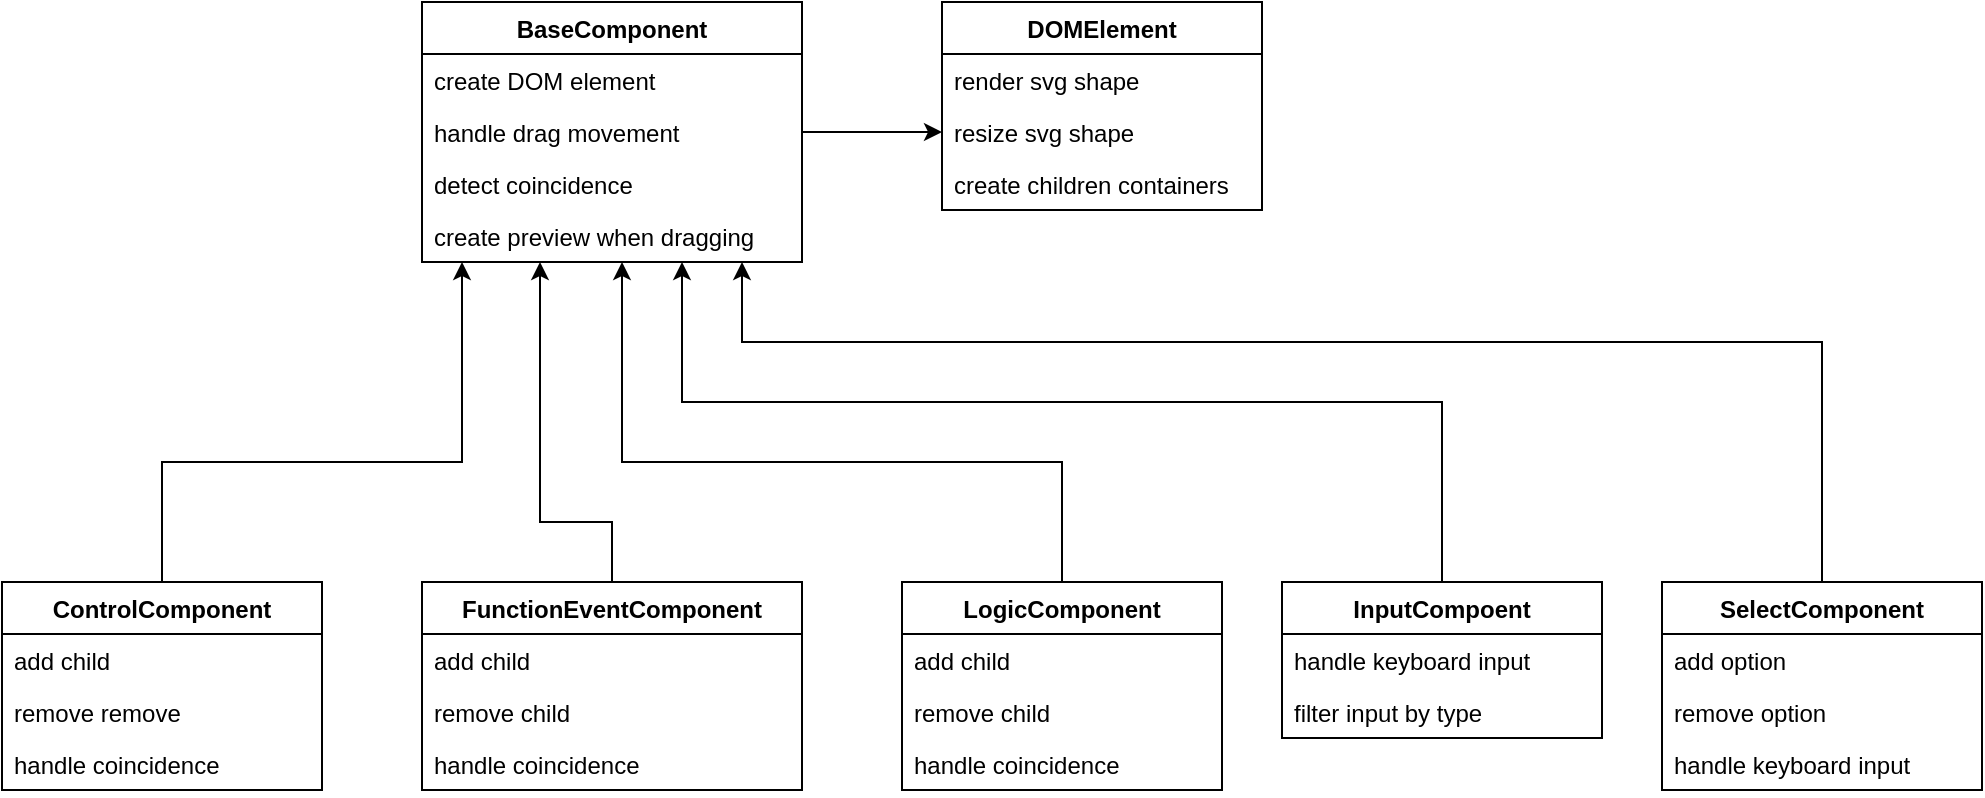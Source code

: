 <mxfile version="12.7.2" type="device"><diagram id="jol9_zvep0mf7HGl_a0_" name="Page-1"><mxGraphModel dx="1240" dy="763" grid="1" gridSize="10" guides="1" tooltips="1" connect="1" arrows="1" fold="1" page="1" pageScale="1" pageWidth="1169" pageHeight="827" math="0" shadow="0"><root><mxCell id="0"/><mxCell id="1" parent="0"/><mxCell id="fxNHDoIToDpu3xIwWwC2-4" value="BaseComponent" style="swimlane;fontStyle=1;align=center;verticalAlign=top;childLayout=stackLayout;horizontal=1;startSize=26;horizontalStack=0;resizeParent=1;resizeParentMax=0;resizeLast=0;collapsible=1;marginBottom=0;" vertex="1" parent="1"><mxGeometry x="320" y="170" width="190" height="130" as="geometry"><mxRectangle x="320" y="170" width="130" height="26" as="alternateBounds"/></mxGeometry></mxCell><mxCell id="fxNHDoIToDpu3xIwWwC2-5" value="create DOM element" style="text;strokeColor=none;fillColor=none;align=left;verticalAlign=top;spacingLeft=4;spacingRight=4;overflow=hidden;rotatable=0;points=[[0,0.5],[1,0.5]];portConstraint=eastwest;" vertex="1" parent="fxNHDoIToDpu3xIwWwC2-4"><mxGeometry y="26" width="190" height="26" as="geometry"/></mxCell><mxCell id="fxNHDoIToDpu3xIwWwC2-6" value="handle drag movement" style="text;strokeColor=none;fillColor=none;align=left;verticalAlign=top;spacingLeft=4;spacingRight=4;overflow=hidden;rotatable=0;points=[[0,0.5],[1,0.5]];portConstraint=eastwest;" vertex="1" parent="fxNHDoIToDpu3xIwWwC2-4"><mxGeometry y="52" width="190" height="26" as="geometry"/></mxCell><mxCell id="fxNHDoIToDpu3xIwWwC2-7" value="detect coincidence" style="text;strokeColor=none;fillColor=none;align=left;verticalAlign=top;spacingLeft=4;spacingRight=4;overflow=hidden;rotatable=0;points=[[0,0.5],[1,0.5]];portConstraint=eastwest;" vertex="1" parent="fxNHDoIToDpu3xIwWwC2-4"><mxGeometry y="78" width="190" height="26" as="geometry"/></mxCell><mxCell id="fxNHDoIToDpu3xIwWwC2-47" value="create preview when dragging" style="text;strokeColor=none;fillColor=none;align=left;verticalAlign=top;spacingLeft=4;spacingRight=4;overflow=hidden;rotatable=0;points=[[0,0.5],[1,0.5]];portConstraint=eastwest;" vertex="1" parent="fxNHDoIToDpu3xIwWwC2-4"><mxGeometry y="104" width="190" height="26" as="geometry"/></mxCell><mxCell id="fxNHDoIToDpu3xIwWwC2-8" value="DOMElement" style="swimlane;fontStyle=1;align=center;verticalAlign=top;childLayout=stackLayout;horizontal=1;startSize=26;horizontalStack=0;resizeParent=1;resizeParentMax=0;resizeLast=0;collapsible=1;marginBottom=0;" vertex="1" parent="1"><mxGeometry x="580" y="170" width="160" height="104" as="geometry"><mxRectangle x="580" y="450" width="130" height="26" as="alternateBounds"/></mxGeometry></mxCell><mxCell id="fxNHDoIToDpu3xIwWwC2-9" value="render svg shape" style="text;strokeColor=none;fillColor=none;align=left;verticalAlign=top;spacingLeft=4;spacingRight=4;overflow=hidden;rotatable=0;points=[[0,0.5],[1,0.5]];portConstraint=eastwest;" vertex="1" parent="fxNHDoIToDpu3xIwWwC2-8"><mxGeometry y="26" width="160" height="26" as="geometry"/></mxCell><mxCell id="fxNHDoIToDpu3xIwWwC2-10" value="resize svg shape" style="text;strokeColor=none;fillColor=none;align=left;verticalAlign=top;spacingLeft=4;spacingRight=4;overflow=hidden;rotatable=0;points=[[0,0.5],[1,0.5]];portConstraint=eastwest;" vertex="1" parent="fxNHDoIToDpu3xIwWwC2-8"><mxGeometry y="52" width="160" height="26" as="geometry"/></mxCell><mxCell id="fxNHDoIToDpu3xIwWwC2-11" value="create children containers" style="text;strokeColor=none;fillColor=none;align=left;verticalAlign=top;spacingLeft=4;spacingRight=4;overflow=hidden;rotatable=0;points=[[0,0.5],[1,0.5]];portConstraint=eastwest;" vertex="1" parent="fxNHDoIToDpu3xIwWwC2-8"><mxGeometry y="78" width="160" height="26" as="geometry"/></mxCell><mxCell id="fxNHDoIToDpu3xIwWwC2-13" style="edgeStyle=orthogonalEdgeStyle;rounded=0;orthogonalLoop=1;jettySize=auto;html=1;exitX=1;exitY=0.5;exitDx=0;exitDy=0;entryX=0;entryY=0.5;entryDx=0;entryDy=0;" edge="1" parent="1" source="fxNHDoIToDpu3xIwWwC2-6" target="fxNHDoIToDpu3xIwWwC2-10"><mxGeometry relative="1" as="geometry"/></mxCell><mxCell id="fxNHDoIToDpu3xIwWwC2-35" style="edgeStyle=orthogonalEdgeStyle;rounded=0;orthogonalLoop=1;jettySize=auto;html=1;exitX=0.5;exitY=0;exitDx=0;exitDy=0;" edge="1" parent="1" source="fxNHDoIToDpu3xIwWwC2-14" target="fxNHDoIToDpu3xIwWwC2-4"><mxGeometry relative="1" as="geometry"><mxPoint x="340" y="300" as="targetPoint"/><Array as="points"><mxPoint x="190" y="400"/><mxPoint x="340" y="400"/></Array></mxGeometry></mxCell><mxCell id="fxNHDoIToDpu3xIwWwC2-14" value="ControlComponent" style="swimlane;fontStyle=1;align=center;verticalAlign=top;childLayout=stackLayout;horizontal=1;startSize=26;horizontalStack=0;resizeParent=1;resizeParentMax=0;resizeLast=0;collapsible=1;marginBottom=0;" vertex="1" parent="1"><mxGeometry x="110" y="460" width="160" height="104" as="geometry"/></mxCell><mxCell id="fxNHDoIToDpu3xIwWwC2-15" value="add child" style="text;strokeColor=none;fillColor=none;align=left;verticalAlign=top;spacingLeft=4;spacingRight=4;overflow=hidden;rotatable=0;points=[[0,0.5],[1,0.5]];portConstraint=eastwest;" vertex="1" parent="fxNHDoIToDpu3xIwWwC2-14"><mxGeometry y="26" width="160" height="26" as="geometry"/></mxCell><mxCell id="fxNHDoIToDpu3xIwWwC2-17" value="remove remove" style="text;strokeColor=none;fillColor=none;align=left;verticalAlign=top;spacingLeft=4;spacingRight=4;overflow=hidden;rotatable=0;points=[[0,0.5],[1,0.5]];portConstraint=eastwest;" vertex="1" parent="fxNHDoIToDpu3xIwWwC2-14"><mxGeometry y="52" width="160" height="26" as="geometry"/></mxCell><mxCell id="fxNHDoIToDpu3xIwWwC2-18" value="handle coincidence" style="text;strokeColor=none;fillColor=none;align=left;verticalAlign=top;spacingLeft=4;spacingRight=4;overflow=hidden;rotatable=0;points=[[0,0.5],[1,0.5]];portConstraint=eastwest;" vertex="1" parent="fxNHDoIToDpu3xIwWwC2-14"><mxGeometry y="78" width="160" height="26" as="geometry"/></mxCell><mxCell id="fxNHDoIToDpu3xIwWwC2-39" style="edgeStyle=orthogonalEdgeStyle;rounded=0;orthogonalLoop=1;jettySize=auto;html=1;exitX=0.5;exitY=0;exitDx=0;exitDy=0;" edge="1" parent="1" source="fxNHDoIToDpu3xIwWwC2-19" target="fxNHDoIToDpu3xIwWwC2-47"><mxGeometry relative="1" as="geometry"><mxPoint x="401" y="300" as="targetPoint"/><Array as="points"><mxPoint x="640" y="400"/><mxPoint x="420" y="400"/></Array></mxGeometry></mxCell><mxCell id="fxNHDoIToDpu3xIwWwC2-19" value="LogicComponent" style="swimlane;fontStyle=1;align=center;verticalAlign=top;childLayout=stackLayout;horizontal=1;startSize=26;horizontalStack=0;resizeParent=1;resizeParentMax=0;resizeLast=0;collapsible=1;marginBottom=0;" vertex="1" parent="1"><mxGeometry x="560" y="460" width="160" height="104" as="geometry"><mxRectangle x="560" y="460" width="130" height="26" as="alternateBounds"/></mxGeometry></mxCell><mxCell id="fxNHDoIToDpu3xIwWwC2-20" value="add child" style="text;strokeColor=none;fillColor=none;align=left;verticalAlign=top;spacingLeft=4;spacingRight=4;overflow=hidden;rotatable=0;points=[[0,0.5],[1,0.5]];portConstraint=eastwest;" vertex="1" parent="fxNHDoIToDpu3xIwWwC2-19"><mxGeometry y="26" width="160" height="26" as="geometry"/></mxCell><mxCell id="fxNHDoIToDpu3xIwWwC2-21" value="remove child" style="text;strokeColor=none;fillColor=none;align=left;verticalAlign=top;spacingLeft=4;spacingRight=4;overflow=hidden;rotatable=0;points=[[0,0.5],[1,0.5]];portConstraint=eastwest;" vertex="1" parent="fxNHDoIToDpu3xIwWwC2-19"><mxGeometry y="52" width="160" height="26" as="geometry"/></mxCell><mxCell id="fxNHDoIToDpu3xIwWwC2-22" value="handle coincidence" style="text;strokeColor=none;fillColor=none;align=left;verticalAlign=top;spacingLeft=4;spacingRight=4;overflow=hidden;rotatable=0;points=[[0,0.5],[1,0.5]];portConstraint=eastwest;" vertex="1" parent="fxNHDoIToDpu3xIwWwC2-19"><mxGeometry y="78" width="160" height="26" as="geometry"/></mxCell><mxCell id="fxNHDoIToDpu3xIwWwC2-40" style="edgeStyle=orthogonalEdgeStyle;rounded=0;orthogonalLoop=1;jettySize=auto;html=1;exitX=0.5;exitY=0;exitDx=0;exitDy=0;" edge="1" parent="1" source="fxNHDoIToDpu3xIwWwC2-24" target="fxNHDoIToDpu3xIwWwC2-4"><mxGeometry relative="1" as="geometry"><mxPoint x="480" y="300" as="targetPoint"/><Array as="points"><mxPoint x="1020" y="340"/><mxPoint x="480" y="340"/></Array></mxGeometry></mxCell><mxCell id="fxNHDoIToDpu3xIwWwC2-24" value="SelectComponent" style="swimlane;fontStyle=1;align=center;verticalAlign=top;childLayout=stackLayout;horizontal=1;startSize=26;horizontalStack=0;resizeParent=1;resizeParentMax=0;resizeLast=0;collapsible=1;marginBottom=0;" vertex="1" parent="1"><mxGeometry x="940" y="460" width="160" height="104" as="geometry"/></mxCell><mxCell id="fxNHDoIToDpu3xIwWwC2-25" value="add option" style="text;strokeColor=none;fillColor=none;align=left;verticalAlign=top;spacingLeft=4;spacingRight=4;overflow=hidden;rotatable=0;points=[[0,0.5],[1,0.5]];portConstraint=eastwest;" vertex="1" parent="fxNHDoIToDpu3xIwWwC2-24"><mxGeometry y="26" width="160" height="26" as="geometry"/></mxCell><mxCell id="fxNHDoIToDpu3xIwWwC2-26" value="remove option" style="text;strokeColor=none;fillColor=none;align=left;verticalAlign=top;spacingLeft=4;spacingRight=4;overflow=hidden;rotatable=0;points=[[0,0.5],[1,0.5]];portConstraint=eastwest;" vertex="1" parent="fxNHDoIToDpu3xIwWwC2-24"><mxGeometry y="52" width="160" height="26" as="geometry"/></mxCell><mxCell id="fxNHDoIToDpu3xIwWwC2-28" value="handle keyboard input" style="text;strokeColor=none;fillColor=none;align=left;verticalAlign=top;spacingLeft=4;spacingRight=4;overflow=hidden;rotatable=0;points=[[0,0.5],[1,0.5]];portConstraint=eastwest;" vertex="1" parent="fxNHDoIToDpu3xIwWwC2-24"><mxGeometry y="78" width="160" height="26" as="geometry"/></mxCell><mxCell id="fxNHDoIToDpu3xIwWwC2-38" style="edgeStyle=orthogonalEdgeStyle;rounded=0;orthogonalLoop=1;jettySize=auto;html=1;exitX=0.5;exitY=0;exitDx=0;exitDy=0;entryX=0.313;entryY=1;entryDx=0;entryDy=0;entryPerimeter=0;" edge="1" parent="1" source="fxNHDoIToDpu3xIwWwC2-29" target="fxNHDoIToDpu3xIwWwC2-47"><mxGeometry relative="1" as="geometry"><mxPoint x="370" y="320" as="targetPoint"/><Array as="points"><mxPoint x="415" y="430"/><mxPoint x="379" y="430"/><mxPoint x="379" y="300"/></Array></mxGeometry></mxCell><mxCell id="fxNHDoIToDpu3xIwWwC2-29" value="FunctionEventComponent" style="swimlane;fontStyle=1;align=center;verticalAlign=top;childLayout=stackLayout;horizontal=1;startSize=26;horizontalStack=0;resizeParent=1;resizeParentMax=0;resizeLast=0;collapsible=1;marginBottom=0;" vertex="1" parent="1"><mxGeometry x="320" y="460" width="190" height="104" as="geometry"/></mxCell><mxCell id="fxNHDoIToDpu3xIwWwC2-30" value="add child" style="text;strokeColor=none;fillColor=none;align=left;verticalAlign=top;spacingLeft=4;spacingRight=4;overflow=hidden;rotatable=0;points=[[0,0.5],[1,0.5]];portConstraint=eastwest;" vertex="1" parent="fxNHDoIToDpu3xIwWwC2-29"><mxGeometry y="26" width="190" height="26" as="geometry"/></mxCell><mxCell id="fxNHDoIToDpu3xIwWwC2-31" value="remove child" style="text;strokeColor=none;fillColor=none;align=left;verticalAlign=top;spacingLeft=4;spacingRight=4;overflow=hidden;rotatable=0;points=[[0,0.5],[1,0.5]];portConstraint=eastwest;" vertex="1" parent="fxNHDoIToDpu3xIwWwC2-29"><mxGeometry y="52" width="190" height="26" as="geometry"/></mxCell><mxCell id="fxNHDoIToDpu3xIwWwC2-32" value="handle coincidence" style="text;strokeColor=none;fillColor=none;align=left;verticalAlign=top;spacingLeft=4;spacingRight=4;overflow=hidden;rotatable=0;points=[[0,0.5],[1,0.5]];portConstraint=eastwest;" vertex="1" parent="fxNHDoIToDpu3xIwWwC2-29"><mxGeometry y="78" width="190" height="26" as="geometry"/></mxCell><mxCell id="fxNHDoIToDpu3xIwWwC2-46" style="edgeStyle=orthogonalEdgeStyle;rounded=0;orthogonalLoop=1;jettySize=auto;html=1;exitX=0.5;exitY=0;exitDx=0;exitDy=0;" edge="1" parent="1" source="fxNHDoIToDpu3xIwWwC2-41" target="fxNHDoIToDpu3xIwWwC2-4"><mxGeometry relative="1" as="geometry"><mxPoint x="450" y="300" as="targetPoint"/><Array as="points"><mxPoint x="830" y="370"/><mxPoint x="450" y="370"/></Array></mxGeometry></mxCell><mxCell id="fxNHDoIToDpu3xIwWwC2-41" value="InputCompoent" style="swimlane;fontStyle=1;align=center;verticalAlign=top;childLayout=stackLayout;horizontal=1;startSize=26;horizontalStack=0;resizeParent=1;resizeParentMax=0;resizeLast=0;collapsible=1;marginBottom=0;" vertex="1" parent="1"><mxGeometry x="750" y="460" width="160" height="78" as="geometry"/></mxCell><mxCell id="fxNHDoIToDpu3xIwWwC2-42" value="handle keyboard input" style="text;strokeColor=none;fillColor=none;align=left;verticalAlign=top;spacingLeft=4;spacingRight=4;overflow=hidden;rotatable=0;points=[[0,0.5],[1,0.5]];portConstraint=eastwest;" vertex="1" parent="fxNHDoIToDpu3xIwWwC2-41"><mxGeometry y="26" width="160" height="26" as="geometry"/></mxCell><mxCell id="fxNHDoIToDpu3xIwWwC2-43" value="filter input by type" style="text;strokeColor=none;fillColor=none;align=left;verticalAlign=top;spacingLeft=4;spacingRight=4;overflow=hidden;rotatable=0;points=[[0,0.5],[1,0.5]];portConstraint=eastwest;" vertex="1" parent="fxNHDoIToDpu3xIwWwC2-41"><mxGeometry y="52" width="160" height="26" as="geometry"/></mxCell></root></mxGraphModel></diagram></mxfile>